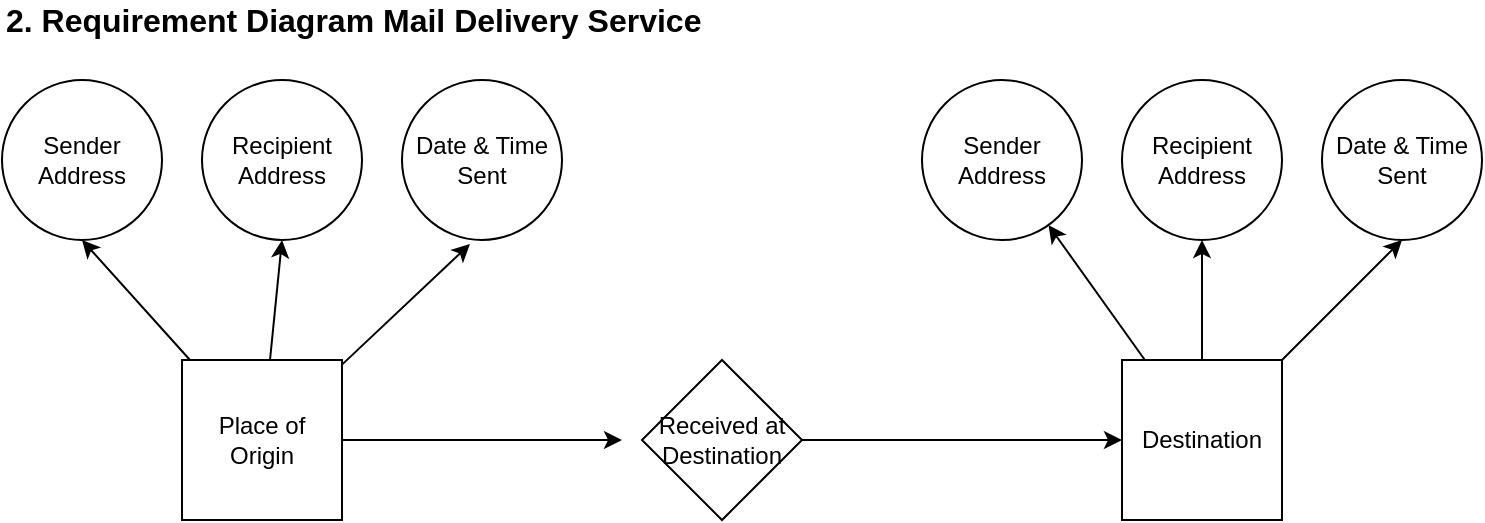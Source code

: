 <mxfile version="13.9.2" type="github">
  <diagram id="fkS_YksZfJceLvoqqgAe" name="Page-1">
    <mxGraphModel dx="1038" dy="740" grid="1" gridSize="10" guides="1" tooltips="1" connect="1" arrows="1" fold="1" page="1" pageScale="1" pageWidth="827" pageHeight="1169" math="0" shadow="0">
      <root>
        <mxCell id="0" />
        <mxCell id="1" parent="0" />
        <mxCell id="16" style="edgeStyle=none;rounded=0;orthogonalLoop=1;jettySize=auto;html=1;" parent="1" source="2" edge="1">
          <mxGeometry relative="1" as="geometry">
            <mxPoint x="350" y="240" as="targetPoint" />
          </mxGeometry>
        </mxCell>
        <mxCell id="17" style="edgeStyle=none;rounded=0;orthogonalLoop=1;jettySize=auto;html=1;entryX=0.5;entryY=1;entryDx=0;entryDy=0;" parent="1" source="2" target="4" edge="1">
          <mxGeometry relative="1" as="geometry" />
        </mxCell>
        <mxCell id="18" style="edgeStyle=none;rounded=0;orthogonalLoop=1;jettySize=auto;html=1;entryX=0.5;entryY=1;entryDx=0;entryDy=0;" parent="1" source="2" target="5" edge="1">
          <mxGeometry relative="1" as="geometry" />
        </mxCell>
        <mxCell id="19" style="edgeStyle=none;rounded=0;orthogonalLoop=1;jettySize=auto;html=1;entryX=0.425;entryY=1.025;entryDx=0;entryDy=0;entryPerimeter=0;" parent="1" source="2" target="6" edge="1">
          <mxGeometry relative="1" as="geometry" />
        </mxCell>
        <mxCell id="2" value="Place of Origin" style="whiteSpace=wrap;html=1;aspect=fixed;" parent="1" vertex="1">
          <mxGeometry x="130" y="200" width="80" height="80" as="geometry" />
        </mxCell>
        <mxCell id="15" style="edgeStyle=none;rounded=0;orthogonalLoop=1;jettySize=auto;html=1;entryX=0;entryY=0.5;entryDx=0;entryDy=0;" parent="1" source="3" target="7" edge="1">
          <mxGeometry relative="1" as="geometry" />
        </mxCell>
        <mxCell id="3" value="Received at&lt;br&gt;Destination" style="rhombus;whiteSpace=wrap;html=1;" parent="1" vertex="1">
          <mxGeometry x="360" y="200" width="80" height="80" as="geometry" />
        </mxCell>
        <mxCell id="4" value="Sender&lt;br&gt;Address" style="ellipse;whiteSpace=wrap;html=1;aspect=fixed;" parent="1" vertex="1">
          <mxGeometry x="40" y="60" width="80" height="80" as="geometry" />
        </mxCell>
        <mxCell id="5" value="Recipient&lt;br&gt;Address" style="ellipse;whiteSpace=wrap;html=1;aspect=fixed;" parent="1" vertex="1">
          <mxGeometry x="140" y="60" width="80" height="80" as="geometry" />
        </mxCell>
        <mxCell id="6" value="Date &amp;amp; Time&lt;br&gt;Sent" style="ellipse;whiteSpace=wrap;html=1;aspect=fixed;" parent="1" vertex="1">
          <mxGeometry x="240" y="60" width="80" height="80" as="geometry" />
        </mxCell>
        <mxCell id="11" style="rounded=0;orthogonalLoop=1;jettySize=auto;html=1;" parent="1" source="7" target="8" edge="1">
          <mxGeometry relative="1" as="geometry" />
        </mxCell>
        <mxCell id="13" style="edgeStyle=none;rounded=0;orthogonalLoop=1;jettySize=auto;html=1;entryX=0.5;entryY=1;entryDx=0;entryDy=0;" parent="1" source="7" target="10" edge="1">
          <mxGeometry relative="1" as="geometry" />
        </mxCell>
        <mxCell id="14" style="edgeStyle=none;rounded=0;orthogonalLoop=1;jettySize=auto;html=1;entryX=0.5;entryY=1;entryDx=0;entryDy=0;" parent="1" source="7" target="9" edge="1">
          <mxGeometry relative="1" as="geometry" />
        </mxCell>
        <mxCell id="7" value="Destination" style="whiteSpace=wrap;html=1;aspect=fixed;" parent="1" vertex="1">
          <mxGeometry x="600" y="200" width="80" height="80" as="geometry" />
        </mxCell>
        <mxCell id="8" value="Sender&lt;br&gt;Address" style="ellipse;whiteSpace=wrap;html=1;aspect=fixed;" parent="1" vertex="1">
          <mxGeometry x="500" y="60" width="80" height="80" as="geometry" />
        </mxCell>
        <mxCell id="9" value="Recipient&lt;br&gt;Address" style="ellipse;whiteSpace=wrap;html=1;aspect=fixed;" parent="1" vertex="1">
          <mxGeometry x="600" y="60" width="80" height="80" as="geometry" />
        </mxCell>
        <mxCell id="10" value="Date &amp;amp; Time&lt;br&gt;Sent" style="ellipse;whiteSpace=wrap;html=1;aspect=fixed;" parent="1" vertex="1">
          <mxGeometry x="700" y="60" width="80" height="80" as="geometry" />
        </mxCell>
        <mxCell id="UKbHRcJhJ1cmnrcw41Q1-19" value="2. Requirement Diagram Mail Delivery Service" style="text;html=1;strokeColor=none;fillColor=none;align=left;verticalAlign=middle;whiteSpace=wrap;rounded=0;fontStyle=1;fontSize=16;" vertex="1" parent="1">
          <mxGeometry x="40" y="20" width="380" height="20" as="geometry" />
        </mxCell>
      </root>
    </mxGraphModel>
  </diagram>
</mxfile>
